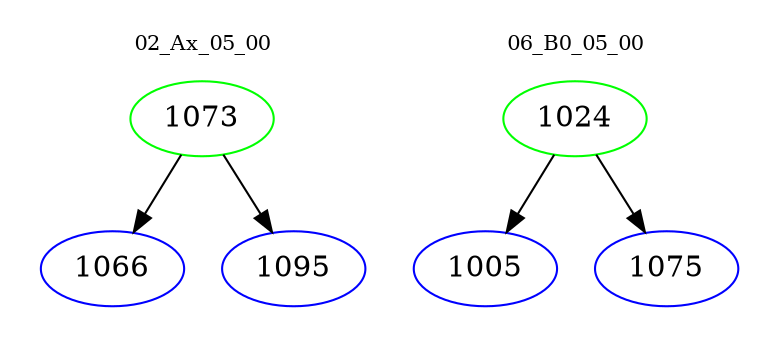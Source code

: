 digraph{
subgraph cluster_0 {
color = white
label = "02_Ax_05_00";
fontsize=10;
T0_1073 [label="1073", color="green"]
T0_1073 -> T0_1066 [color="black"]
T0_1066 [label="1066", color="blue"]
T0_1073 -> T0_1095 [color="black"]
T0_1095 [label="1095", color="blue"]
}
subgraph cluster_1 {
color = white
label = "06_B0_05_00";
fontsize=10;
T1_1024 [label="1024", color="green"]
T1_1024 -> T1_1005 [color="black"]
T1_1005 [label="1005", color="blue"]
T1_1024 -> T1_1075 [color="black"]
T1_1075 [label="1075", color="blue"]
}
}

